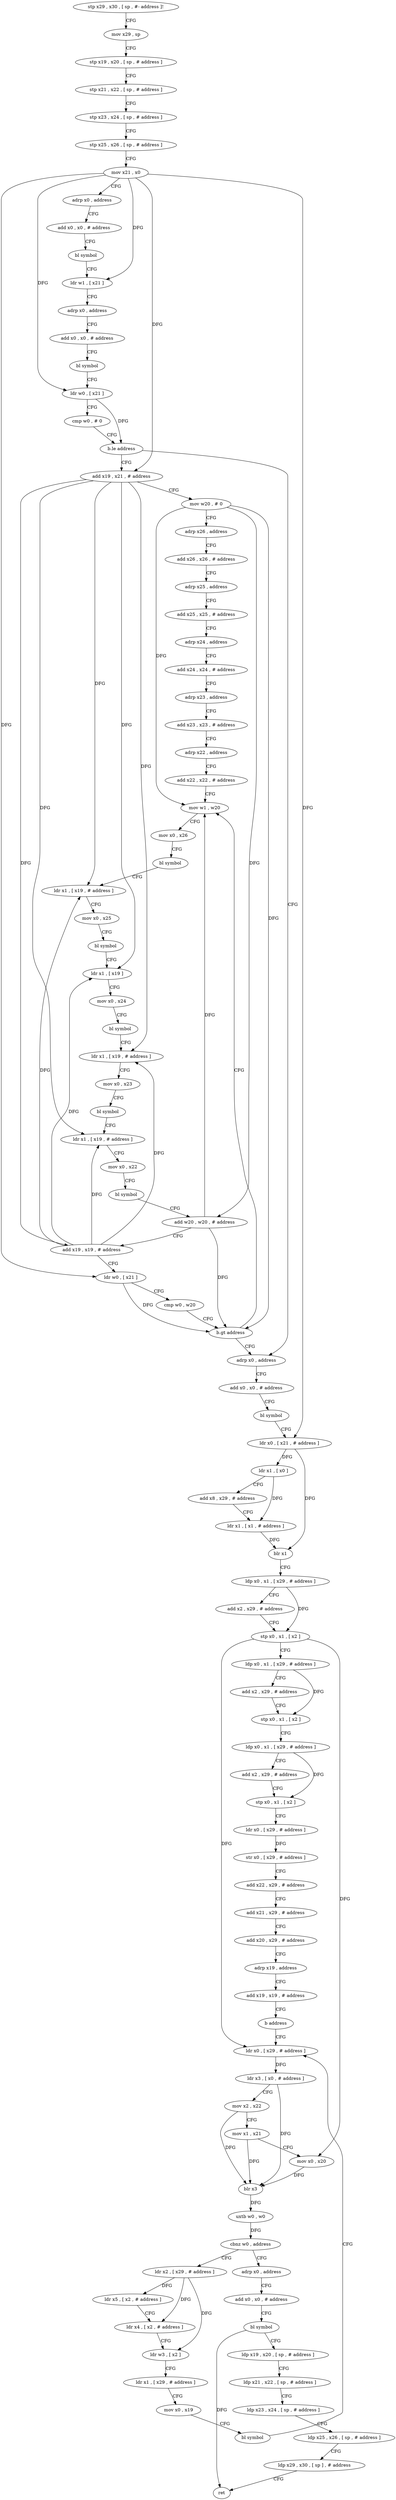 digraph "func" {
"80336" [label = "stp x29 , x30 , [ sp , #- address ]!" ]
"80340" [label = "mov x29 , sp" ]
"80344" [label = "stp x19 , x20 , [ sp , # address ]" ]
"80348" [label = "stp x21 , x22 , [ sp , # address ]" ]
"80352" [label = "stp x23 , x24 , [ sp , # address ]" ]
"80356" [label = "stp x25 , x26 , [ sp , # address ]" ]
"80360" [label = "mov x21 , x0" ]
"80364" [label = "adrp x0 , address" ]
"80368" [label = "add x0 , x0 , # address" ]
"80372" [label = "bl symbol" ]
"80376" [label = "ldr w1 , [ x21 ]" ]
"80380" [label = "adrp x0 , address" ]
"80384" [label = "add x0 , x0 , # address" ]
"80388" [label = "bl symbol" ]
"80392" [label = "ldr w0 , [ x21 ]" ]
"80396" [label = "cmp w0 , # 0" ]
"80400" [label = "b.le address" ]
"80532" [label = "adrp x0 , address" ]
"80404" [label = "add x19 , x21 , # address" ]
"80536" [label = "add x0 , x0 , # address" ]
"80540" [label = "bl symbol" ]
"80544" [label = "ldr x0 , [ x21 , # address ]" ]
"80548" [label = "ldr x1 , [ x0 ]" ]
"80552" [label = "add x8 , x29 , # address" ]
"80556" [label = "ldr x1 , [ x1 , # address ]" ]
"80560" [label = "blr x1" ]
"80564" [label = "ldp x0 , x1 , [ x29 , # address ]" ]
"80568" [label = "add x2 , x29 , # address" ]
"80572" [label = "stp x0 , x1 , [ x2 ]" ]
"80576" [label = "ldp x0 , x1 , [ x29 , # address ]" ]
"80580" [label = "add x2 , x29 , # address" ]
"80584" [label = "stp x0 , x1 , [ x2 ]" ]
"80588" [label = "ldp x0 , x1 , [ x29 , # address ]" ]
"80592" [label = "add x2 , x29 , # address" ]
"80596" [label = "stp x0 , x1 , [ x2 ]" ]
"80600" [label = "ldr x0 , [ x29 , # address ]" ]
"80604" [label = "str x0 , [ x29 , # address ]" ]
"80608" [label = "add x22 , x29 , # address" ]
"80612" [label = "add x21 , x29 , # address" ]
"80616" [label = "add x20 , x29 , # address" ]
"80620" [label = "adrp x19 , address" ]
"80624" [label = "add x19 , x19 , # address" ]
"80628" [label = "b address" ]
"80660" [label = "ldr x0 , [ x29 , # address ]" ]
"80408" [label = "mov w20 , # 0" ]
"80412" [label = "adrp x26 , address" ]
"80416" [label = "add x26 , x26 , # address" ]
"80420" [label = "adrp x25 , address" ]
"80424" [label = "add x25 , x25 , # address" ]
"80428" [label = "adrp x24 , address" ]
"80432" [label = "add x24 , x24 , # address" ]
"80436" [label = "adrp x23 , address" ]
"80440" [label = "add x23 , x23 , # address" ]
"80444" [label = "adrp x22 , address" ]
"80448" [label = "add x22 , x22 , # address" ]
"80452" [label = "mov w1 , w20" ]
"80664" [label = "ldr x3 , [ x0 , # address ]" ]
"80668" [label = "mov x2 , x22" ]
"80672" [label = "mov x1 , x21" ]
"80676" [label = "mov x0 , x20" ]
"80680" [label = "blr x3" ]
"80684" [label = "uxtb w0 , w0" ]
"80688" [label = "cbnz w0 , address" ]
"80632" [label = "ldr x2 , [ x29 , # address ]" ]
"80692" [label = "adrp x0 , address" ]
"80456" [label = "mov x0 , x26" ]
"80460" [label = "bl symbol" ]
"80464" [label = "ldr x1 , [ x19 , # address ]" ]
"80468" [label = "mov x0 , x25" ]
"80472" [label = "bl symbol" ]
"80476" [label = "ldr x1 , [ x19 ]" ]
"80480" [label = "mov x0 , x24" ]
"80484" [label = "bl symbol" ]
"80488" [label = "ldr x1 , [ x19 , # address ]" ]
"80492" [label = "mov x0 , x23" ]
"80496" [label = "bl symbol" ]
"80500" [label = "ldr x1 , [ x19 , # address ]" ]
"80504" [label = "mov x0 , x22" ]
"80508" [label = "bl symbol" ]
"80512" [label = "add w20 , w20 , # address" ]
"80516" [label = "add x19 , x19 , # address" ]
"80520" [label = "ldr w0 , [ x21 ]" ]
"80524" [label = "cmp w0 , w20" ]
"80528" [label = "b.gt address" ]
"80636" [label = "ldr x5 , [ x2 , # address ]" ]
"80640" [label = "ldr x4 , [ x2 , # address ]" ]
"80644" [label = "ldr w3 , [ x2 ]" ]
"80648" [label = "ldr x1 , [ x29 , # address ]" ]
"80652" [label = "mov x0 , x19" ]
"80656" [label = "bl symbol" ]
"80696" [label = "add x0 , x0 , # address" ]
"80700" [label = "bl symbol" ]
"80704" [label = "ldp x19 , x20 , [ sp , # address ]" ]
"80708" [label = "ldp x21 , x22 , [ sp , # address ]" ]
"80712" [label = "ldp x23 , x24 , [ sp , # address ]" ]
"80716" [label = "ldp x25 , x26 , [ sp , # address ]" ]
"80720" [label = "ldp x29 , x30 , [ sp ] , # address" ]
"80724" [label = "ret" ]
"80336" -> "80340" [ label = "CFG" ]
"80340" -> "80344" [ label = "CFG" ]
"80344" -> "80348" [ label = "CFG" ]
"80348" -> "80352" [ label = "CFG" ]
"80352" -> "80356" [ label = "CFG" ]
"80356" -> "80360" [ label = "CFG" ]
"80360" -> "80364" [ label = "CFG" ]
"80360" -> "80376" [ label = "DFG" ]
"80360" -> "80392" [ label = "DFG" ]
"80360" -> "80544" [ label = "DFG" ]
"80360" -> "80404" [ label = "DFG" ]
"80360" -> "80520" [ label = "DFG" ]
"80364" -> "80368" [ label = "CFG" ]
"80368" -> "80372" [ label = "CFG" ]
"80372" -> "80376" [ label = "CFG" ]
"80376" -> "80380" [ label = "CFG" ]
"80380" -> "80384" [ label = "CFG" ]
"80384" -> "80388" [ label = "CFG" ]
"80388" -> "80392" [ label = "CFG" ]
"80392" -> "80396" [ label = "CFG" ]
"80392" -> "80400" [ label = "DFG" ]
"80396" -> "80400" [ label = "CFG" ]
"80400" -> "80532" [ label = "CFG" ]
"80400" -> "80404" [ label = "CFG" ]
"80532" -> "80536" [ label = "CFG" ]
"80404" -> "80408" [ label = "CFG" ]
"80404" -> "80464" [ label = "DFG" ]
"80404" -> "80476" [ label = "DFG" ]
"80404" -> "80488" [ label = "DFG" ]
"80404" -> "80500" [ label = "DFG" ]
"80404" -> "80516" [ label = "DFG" ]
"80536" -> "80540" [ label = "CFG" ]
"80540" -> "80544" [ label = "CFG" ]
"80544" -> "80548" [ label = "DFG" ]
"80544" -> "80560" [ label = "DFG" ]
"80548" -> "80552" [ label = "CFG" ]
"80548" -> "80556" [ label = "DFG" ]
"80552" -> "80556" [ label = "CFG" ]
"80556" -> "80560" [ label = "DFG" ]
"80560" -> "80564" [ label = "CFG" ]
"80564" -> "80568" [ label = "CFG" ]
"80564" -> "80572" [ label = "DFG" ]
"80568" -> "80572" [ label = "CFG" ]
"80572" -> "80576" [ label = "CFG" ]
"80572" -> "80660" [ label = "DFG" ]
"80572" -> "80676" [ label = "DFG" ]
"80576" -> "80580" [ label = "CFG" ]
"80576" -> "80584" [ label = "DFG" ]
"80580" -> "80584" [ label = "CFG" ]
"80584" -> "80588" [ label = "CFG" ]
"80588" -> "80592" [ label = "CFG" ]
"80588" -> "80596" [ label = "DFG" ]
"80592" -> "80596" [ label = "CFG" ]
"80596" -> "80600" [ label = "CFG" ]
"80600" -> "80604" [ label = "DFG" ]
"80604" -> "80608" [ label = "CFG" ]
"80608" -> "80612" [ label = "CFG" ]
"80612" -> "80616" [ label = "CFG" ]
"80616" -> "80620" [ label = "CFG" ]
"80620" -> "80624" [ label = "CFG" ]
"80624" -> "80628" [ label = "CFG" ]
"80628" -> "80660" [ label = "CFG" ]
"80660" -> "80664" [ label = "DFG" ]
"80408" -> "80412" [ label = "CFG" ]
"80408" -> "80452" [ label = "DFG" ]
"80408" -> "80512" [ label = "DFG" ]
"80408" -> "80528" [ label = "DFG" ]
"80412" -> "80416" [ label = "CFG" ]
"80416" -> "80420" [ label = "CFG" ]
"80420" -> "80424" [ label = "CFG" ]
"80424" -> "80428" [ label = "CFG" ]
"80428" -> "80432" [ label = "CFG" ]
"80432" -> "80436" [ label = "CFG" ]
"80436" -> "80440" [ label = "CFG" ]
"80440" -> "80444" [ label = "CFG" ]
"80444" -> "80448" [ label = "CFG" ]
"80448" -> "80452" [ label = "CFG" ]
"80452" -> "80456" [ label = "CFG" ]
"80664" -> "80668" [ label = "CFG" ]
"80664" -> "80680" [ label = "DFG" ]
"80668" -> "80672" [ label = "CFG" ]
"80668" -> "80680" [ label = "DFG" ]
"80672" -> "80676" [ label = "CFG" ]
"80672" -> "80680" [ label = "DFG" ]
"80676" -> "80680" [ label = "DFG" ]
"80680" -> "80684" [ label = "DFG" ]
"80684" -> "80688" [ label = "DFG" ]
"80688" -> "80632" [ label = "CFG" ]
"80688" -> "80692" [ label = "CFG" ]
"80632" -> "80636" [ label = "DFG" ]
"80632" -> "80640" [ label = "DFG" ]
"80632" -> "80644" [ label = "DFG" ]
"80692" -> "80696" [ label = "CFG" ]
"80456" -> "80460" [ label = "CFG" ]
"80460" -> "80464" [ label = "CFG" ]
"80464" -> "80468" [ label = "CFG" ]
"80468" -> "80472" [ label = "CFG" ]
"80472" -> "80476" [ label = "CFG" ]
"80476" -> "80480" [ label = "CFG" ]
"80480" -> "80484" [ label = "CFG" ]
"80484" -> "80488" [ label = "CFG" ]
"80488" -> "80492" [ label = "CFG" ]
"80492" -> "80496" [ label = "CFG" ]
"80496" -> "80500" [ label = "CFG" ]
"80500" -> "80504" [ label = "CFG" ]
"80504" -> "80508" [ label = "CFG" ]
"80508" -> "80512" [ label = "CFG" ]
"80512" -> "80516" [ label = "CFG" ]
"80512" -> "80452" [ label = "DFG" ]
"80512" -> "80528" [ label = "DFG" ]
"80516" -> "80520" [ label = "CFG" ]
"80516" -> "80464" [ label = "DFG" ]
"80516" -> "80476" [ label = "DFG" ]
"80516" -> "80488" [ label = "DFG" ]
"80516" -> "80500" [ label = "DFG" ]
"80520" -> "80524" [ label = "CFG" ]
"80520" -> "80528" [ label = "DFG" ]
"80524" -> "80528" [ label = "CFG" ]
"80528" -> "80452" [ label = "CFG" ]
"80528" -> "80532" [ label = "CFG" ]
"80636" -> "80640" [ label = "CFG" ]
"80640" -> "80644" [ label = "CFG" ]
"80644" -> "80648" [ label = "CFG" ]
"80648" -> "80652" [ label = "CFG" ]
"80652" -> "80656" [ label = "CFG" ]
"80656" -> "80660" [ label = "CFG" ]
"80696" -> "80700" [ label = "CFG" ]
"80700" -> "80704" [ label = "CFG" ]
"80700" -> "80724" [ label = "DFG" ]
"80704" -> "80708" [ label = "CFG" ]
"80708" -> "80712" [ label = "CFG" ]
"80712" -> "80716" [ label = "CFG" ]
"80716" -> "80720" [ label = "CFG" ]
"80720" -> "80724" [ label = "CFG" ]
}

